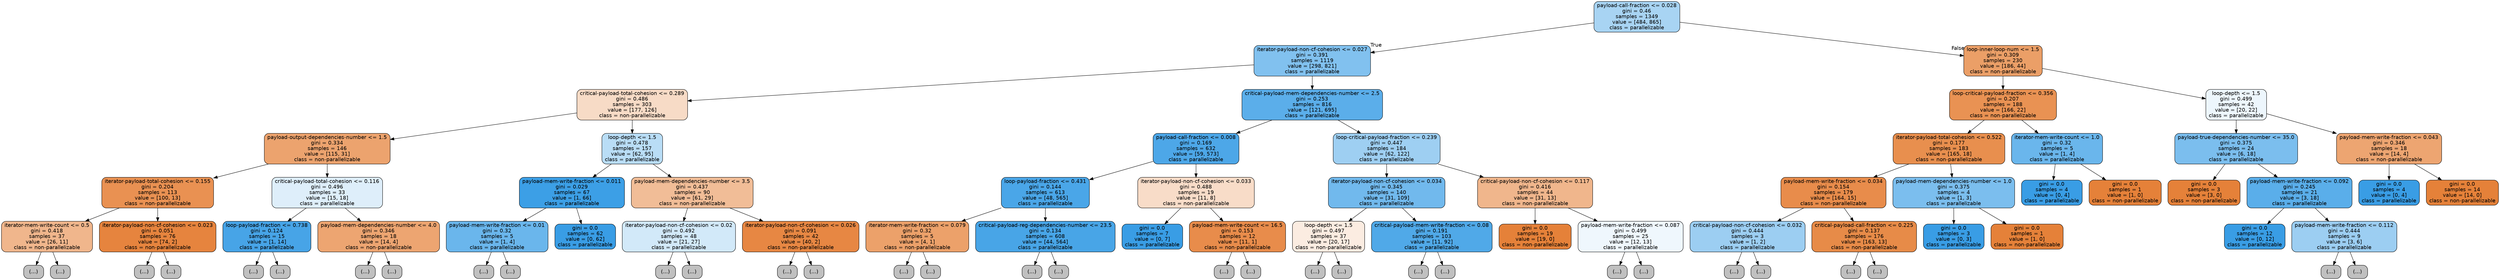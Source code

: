 digraph Tree {
node [shape=box, style="filled, rounded", color="black", fontname=helvetica] ;
edge [fontname=helvetica] ;
0 [label="payload-call-fraction <= 0.028\ngini = 0.46\nsamples = 1349\nvalue = [484, 865]\nclass = parallelizable", fillcolor="#399de570"] ;
1 [label="iterator-payload-non-cf-cohesion <= 0.027\ngini = 0.391\nsamples = 1119\nvalue = [298, 821]\nclass = parallelizable", fillcolor="#399de5a2"] ;
0 -> 1 [labeldistance=2.5, labelangle=45, headlabel="True"] ;
2 [label="critical-payload-total-cohesion <= 0.289\ngini = 0.486\nsamples = 303\nvalue = [177, 126]\nclass = non-parallelizable", fillcolor="#e5813949"] ;
1 -> 2 ;
3 [label="payload-output-dependencies-number <= 1.5\ngini = 0.334\nsamples = 146\nvalue = [115, 31]\nclass = non-parallelizable", fillcolor="#e58139ba"] ;
2 -> 3 ;
4 [label="iterator-payload-total-cohesion <= 0.155\ngini = 0.204\nsamples = 113\nvalue = [100, 13]\nclass = non-parallelizable", fillcolor="#e58139de"] ;
3 -> 4 ;
5 [label="iterator-mem-write-count <= 0.5\ngini = 0.418\nsamples = 37\nvalue = [26, 11]\nclass = non-parallelizable", fillcolor="#e5813993"] ;
4 -> 5 ;
6 [label="(...)", fillcolor="#C0C0C0"] ;
5 -> 6 ;
7 [label="(...)", fillcolor="#C0C0C0"] ;
5 -> 7 ;
18 [label="iterator-payload-non-cf-cohesion <= 0.023\ngini = 0.051\nsamples = 76\nvalue = [74, 2]\nclass = non-parallelizable", fillcolor="#e58139f8"] ;
4 -> 18 ;
19 [label="(...)", fillcolor="#C0C0C0"] ;
18 -> 19 ;
20 [label="(...)", fillcolor="#C0C0C0"] ;
18 -> 20 ;
23 [label="critical-payload-total-cohesion <= 0.116\ngini = 0.496\nsamples = 33\nvalue = [15, 18]\nclass = parallelizable", fillcolor="#399de52a"] ;
3 -> 23 ;
24 [label="loop-payload-fraction <= 0.738\ngini = 0.124\nsamples = 15\nvalue = [1, 14]\nclass = parallelizable", fillcolor="#399de5ed"] ;
23 -> 24 ;
25 [label="(...)", fillcolor="#C0C0C0"] ;
24 -> 25 ;
26 [label="(...)", fillcolor="#C0C0C0"] ;
24 -> 26 ;
27 [label="payload-mem-dependencies-number <= 4.0\ngini = 0.346\nsamples = 18\nvalue = [14, 4]\nclass = non-parallelizable", fillcolor="#e58139b6"] ;
23 -> 27 ;
28 [label="(...)", fillcolor="#C0C0C0"] ;
27 -> 28 ;
29 [label="(...)", fillcolor="#C0C0C0"] ;
27 -> 29 ;
34 [label="loop-depth <= 1.5\ngini = 0.478\nsamples = 157\nvalue = [62, 95]\nclass = parallelizable", fillcolor="#399de559"] ;
2 -> 34 ;
35 [label="payload-mem-write-fraction <= 0.011\ngini = 0.029\nsamples = 67\nvalue = [1, 66]\nclass = parallelizable", fillcolor="#399de5fb"] ;
34 -> 35 ;
36 [label="payload-mem-write-fraction <= 0.01\ngini = 0.32\nsamples = 5\nvalue = [1, 4]\nclass = parallelizable", fillcolor="#399de5bf"] ;
35 -> 36 ;
37 [label="(...)", fillcolor="#C0C0C0"] ;
36 -> 37 ;
38 [label="(...)", fillcolor="#C0C0C0"] ;
36 -> 38 ;
39 [label="gini = 0.0\nsamples = 62\nvalue = [0, 62]\nclass = parallelizable", fillcolor="#399de5ff"] ;
35 -> 39 ;
40 [label="payload-mem-dependencies-number <= 3.5\ngini = 0.437\nsamples = 90\nvalue = [61, 29]\nclass = non-parallelizable", fillcolor="#e5813986"] ;
34 -> 40 ;
41 [label="iterator-payload-non-cf-cohesion <= 0.02\ngini = 0.492\nsamples = 48\nvalue = [21, 27]\nclass = parallelizable", fillcolor="#399de539"] ;
40 -> 41 ;
42 [label="(...)", fillcolor="#C0C0C0"] ;
41 -> 42 ;
51 [label="(...)", fillcolor="#C0C0C0"] ;
41 -> 51 ;
60 [label="iterator-payload-non-cf-cohesion <= 0.026\ngini = 0.091\nsamples = 42\nvalue = [40, 2]\nclass = non-parallelizable", fillcolor="#e58139f2"] ;
40 -> 60 ;
61 [label="(...)", fillcolor="#C0C0C0"] ;
60 -> 61 ;
66 [label="(...)", fillcolor="#C0C0C0"] ;
60 -> 66 ;
67 [label="critical-payload-mem-dependencies-number <= 2.5\ngini = 0.253\nsamples = 816\nvalue = [121, 695]\nclass = parallelizable", fillcolor="#399de5d3"] ;
1 -> 67 ;
68 [label="payload-call-fraction <= 0.008\ngini = 0.169\nsamples = 632\nvalue = [59, 573]\nclass = parallelizable", fillcolor="#399de5e5"] ;
67 -> 68 ;
69 [label="loop-payload-fraction <= 0.431\ngini = 0.144\nsamples = 613\nvalue = [48, 565]\nclass = parallelizable", fillcolor="#399de5e9"] ;
68 -> 69 ;
70 [label="iterator-mem-write-fraction <= 0.079\ngini = 0.32\nsamples = 5\nvalue = [4, 1]\nclass = non-parallelizable", fillcolor="#e58139bf"] ;
69 -> 70 ;
71 [label="(...)", fillcolor="#C0C0C0"] ;
70 -> 71 ;
72 [label="(...)", fillcolor="#C0C0C0"] ;
70 -> 72 ;
73 [label="critical-payload-reg-dependencies-number <= 23.5\ngini = 0.134\nsamples = 608\nvalue = [44, 564]\nclass = parallelizable", fillcolor="#399de5eb"] ;
69 -> 73 ;
74 [label="(...)", fillcolor="#C0C0C0"] ;
73 -> 74 ;
161 [label="(...)", fillcolor="#C0C0C0"] ;
73 -> 161 ;
162 [label="iterator-payload-non-cf-cohesion <= 0.033\ngini = 0.488\nsamples = 19\nvalue = [11, 8]\nclass = non-parallelizable", fillcolor="#e5813946"] ;
68 -> 162 ;
163 [label="gini = 0.0\nsamples = 7\nvalue = [0, 7]\nclass = parallelizable", fillcolor="#399de5ff"] ;
162 -> 163 ;
164 [label="payload-mem-write-count <= 16.5\ngini = 0.153\nsamples = 12\nvalue = [11, 1]\nclass = non-parallelizable", fillcolor="#e58139e8"] ;
162 -> 164 ;
165 [label="(...)", fillcolor="#C0C0C0"] ;
164 -> 165 ;
166 [label="(...)", fillcolor="#C0C0C0"] ;
164 -> 166 ;
167 [label="loop-critical-payload-fraction <= 0.239\ngini = 0.447\nsamples = 184\nvalue = [62, 122]\nclass = parallelizable", fillcolor="#399de57d"] ;
67 -> 167 ;
168 [label="iterator-payload-non-cf-cohesion <= 0.034\ngini = 0.345\nsamples = 140\nvalue = [31, 109]\nclass = parallelizable", fillcolor="#399de5b6"] ;
167 -> 168 ;
169 [label="loop-depth <= 1.5\ngini = 0.497\nsamples = 37\nvalue = [20, 17]\nclass = non-parallelizable", fillcolor="#e5813926"] ;
168 -> 169 ;
170 [label="(...)", fillcolor="#C0C0C0"] ;
169 -> 170 ;
173 [label="(...)", fillcolor="#C0C0C0"] ;
169 -> 173 ;
182 [label="critical-payload-mem-write-fraction <= 0.08\ngini = 0.191\nsamples = 103\nvalue = [11, 92]\nclass = parallelizable", fillcolor="#399de5e1"] ;
168 -> 182 ;
183 [label="(...)", fillcolor="#C0C0C0"] ;
182 -> 183 ;
186 [label="(...)", fillcolor="#C0C0C0"] ;
182 -> 186 ;
201 [label="critical-payload-non-cf-cohesion <= 0.117\ngini = 0.416\nsamples = 44\nvalue = [31, 13]\nclass = non-parallelizable", fillcolor="#e5813994"] ;
167 -> 201 ;
202 [label="gini = 0.0\nsamples = 19\nvalue = [19, 0]\nclass = non-parallelizable", fillcolor="#e58139ff"] ;
201 -> 202 ;
203 [label="payload-mem-write-fraction <= 0.087\ngini = 0.499\nsamples = 25\nvalue = [12, 13]\nclass = parallelizable", fillcolor="#399de514"] ;
201 -> 203 ;
204 [label="(...)", fillcolor="#C0C0C0"] ;
203 -> 204 ;
213 [label="(...)", fillcolor="#C0C0C0"] ;
203 -> 213 ;
214 [label="loop-inner-loop-num <= 1.5\ngini = 0.309\nsamples = 230\nvalue = [186, 44]\nclass = non-parallelizable", fillcolor="#e58139c3"] ;
0 -> 214 [labeldistance=2.5, labelangle=-45, headlabel="False"] ;
215 [label="loop-critical-payload-fraction <= 0.356\ngini = 0.207\nsamples = 188\nvalue = [166, 22]\nclass = non-parallelizable", fillcolor="#e58139dd"] ;
214 -> 215 ;
216 [label="iterator-payload-total-cohesion <= 0.522\ngini = 0.177\nsamples = 183\nvalue = [165, 18]\nclass = non-parallelizable", fillcolor="#e58139e3"] ;
215 -> 216 ;
217 [label="payload-mem-write-fraction <= 0.034\ngini = 0.154\nsamples = 179\nvalue = [164, 15]\nclass = non-parallelizable", fillcolor="#e58139e8"] ;
216 -> 217 ;
218 [label="critical-payload-non-cf-cohesion <= 0.032\ngini = 0.444\nsamples = 3\nvalue = [1, 2]\nclass = parallelizable", fillcolor="#399de57f"] ;
217 -> 218 ;
219 [label="(...)", fillcolor="#C0C0C0"] ;
218 -> 219 ;
220 [label="(...)", fillcolor="#C0C0C0"] ;
218 -> 220 ;
221 [label="critical-payload-call-fraction <= 0.225\ngini = 0.137\nsamples = 176\nvalue = [163, 13]\nclass = non-parallelizable", fillcolor="#e58139eb"] ;
217 -> 221 ;
222 [label="(...)", fillcolor="#C0C0C0"] ;
221 -> 222 ;
243 [label="(...)", fillcolor="#C0C0C0"] ;
221 -> 243 ;
244 [label="payload-mem-dependencies-number <= 1.0\ngini = 0.375\nsamples = 4\nvalue = [1, 3]\nclass = parallelizable", fillcolor="#399de5aa"] ;
216 -> 244 ;
245 [label="gini = 0.0\nsamples = 3\nvalue = [0, 3]\nclass = parallelizable", fillcolor="#399de5ff"] ;
244 -> 245 ;
246 [label="gini = 0.0\nsamples = 1\nvalue = [1, 0]\nclass = non-parallelizable", fillcolor="#e58139ff"] ;
244 -> 246 ;
247 [label="iterator-mem-write-count <= 1.0\ngini = 0.32\nsamples = 5\nvalue = [1, 4]\nclass = parallelizable", fillcolor="#399de5bf"] ;
215 -> 247 ;
248 [label="gini = 0.0\nsamples = 4\nvalue = [0, 4]\nclass = parallelizable", fillcolor="#399de5ff"] ;
247 -> 248 ;
249 [label="gini = 0.0\nsamples = 1\nvalue = [1, 0]\nclass = non-parallelizable", fillcolor="#e58139ff"] ;
247 -> 249 ;
250 [label="loop-depth <= 1.5\ngini = 0.499\nsamples = 42\nvalue = [20, 22]\nclass = parallelizable", fillcolor="#399de517"] ;
214 -> 250 ;
251 [label="payload-true-dependencies-number <= 35.0\ngini = 0.375\nsamples = 24\nvalue = [6, 18]\nclass = parallelizable", fillcolor="#399de5aa"] ;
250 -> 251 ;
252 [label="gini = 0.0\nsamples = 3\nvalue = [3, 0]\nclass = non-parallelizable", fillcolor="#e58139ff"] ;
251 -> 252 ;
253 [label="payload-mem-write-fraction <= 0.092\ngini = 0.245\nsamples = 21\nvalue = [3, 18]\nclass = parallelizable", fillcolor="#399de5d4"] ;
251 -> 253 ;
254 [label="gini = 0.0\nsamples = 12\nvalue = [0, 12]\nclass = parallelizable", fillcolor="#399de5ff"] ;
253 -> 254 ;
255 [label="payload-mem-write-fraction <= 0.112\ngini = 0.444\nsamples = 9\nvalue = [3, 6]\nclass = parallelizable", fillcolor="#399de57f"] ;
253 -> 255 ;
256 [label="(...)", fillcolor="#C0C0C0"] ;
255 -> 256 ;
259 [label="(...)", fillcolor="#C0C0C0"] ;
255 -> 259 ;
260 [label="payload-mem-write-fraction <= 0.043\ngini = 0.346\nsamples = 18\nvalue = [14, 4]\nclass = non-parallelizable", fillcolor="#e58139b6"] ;
250 -> 260 ;
261 [label="gini = 0.0\nsamples = 4\nvalue = [0, 4]\nclass = parallelizable", fillcolor="#399de5ff"] ;
260 -> 261 ;
262 [label="gini = 0.0\nsamples = 14\nvalue = [14, 0]\nclass = non-parallelizable", fillcolor="#e58139ff"] ;
260 -> 262 ;
}